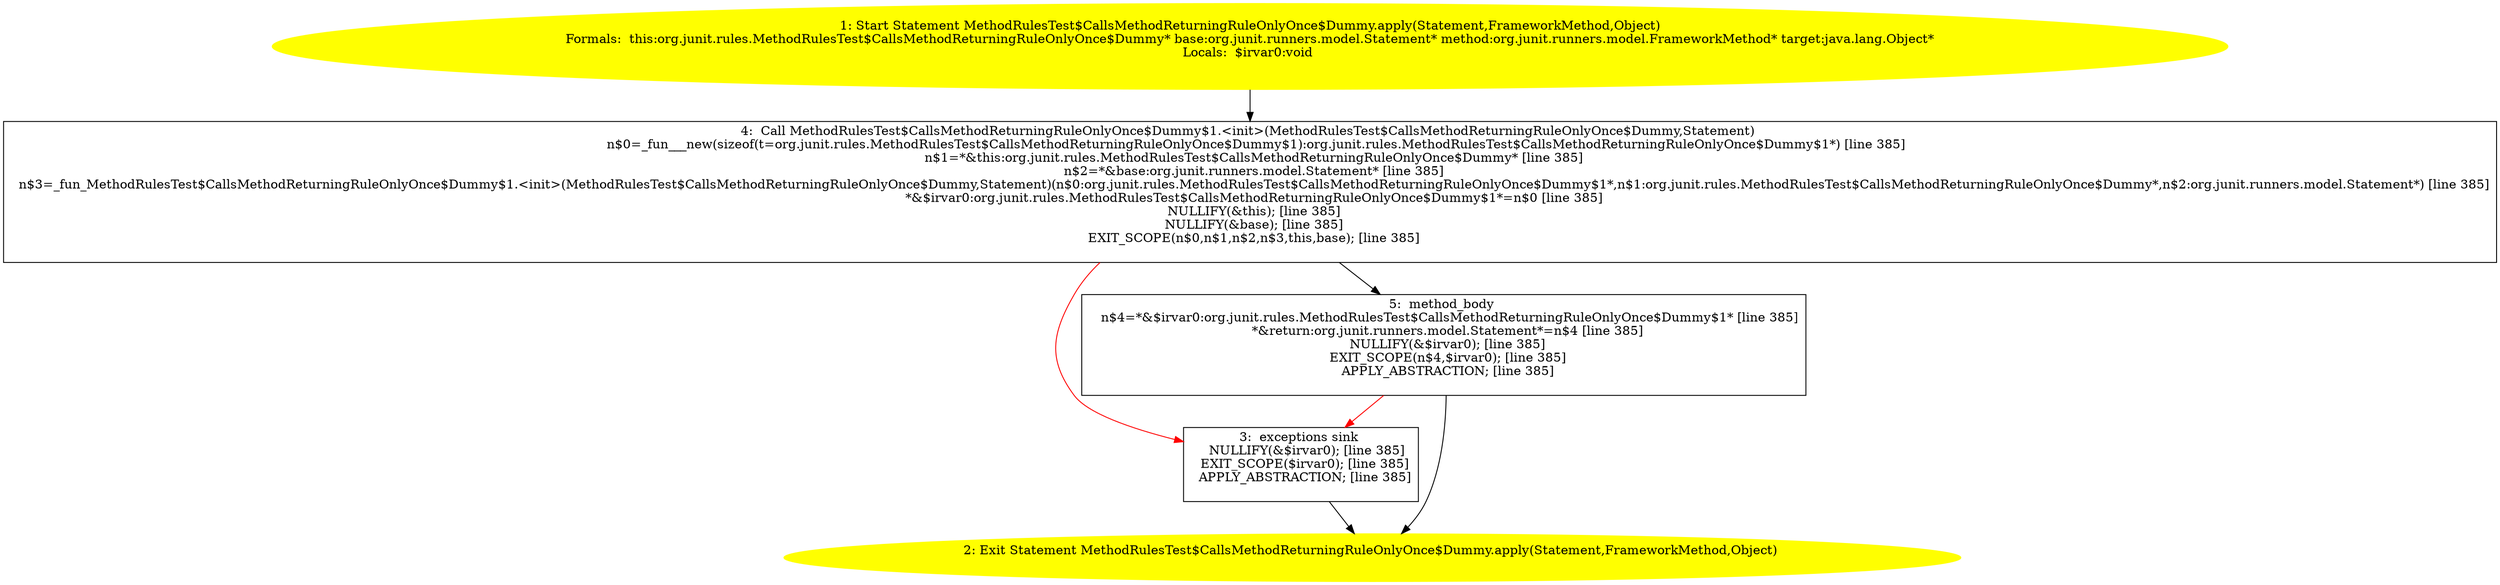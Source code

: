 /* @generated */
digraph cfg {
"org.junit.rules.MethodRulesTest$CallsMethodReturningRuleOnlyOnce$Dummy.apply(org.junit.runners.model.362fa36736e7ca8803aaa0a75fe54f5e_1" [label="1: Start Statement MethodRulesTest$CallsMethodReturningRuleOnlyOnce$Dummy.apply(Statement,FrameworkMethod,Object)\nFormals:  this:org.junit.rules.MethodRulesTest$CallsMethodReturningRuleOnlyOnce$Dummy* base:org.junit.runners.model.Statement* method:org.junit.runners.model.FrameworkMethod* target:java.lang.Object*\nLocals:  $irvar0:void \n  " color=yellow style=filled]
	

	 "org.junit.rules.MethodRulesTest$CallsMethodReturningRuleOnlyOnce$Dummy.apply(org.junit.runners.model.362fa36736e7ca8803aaa0a75fe54f5e_1" -> "org.junit.rules.MethodRulesTest$CallsMethodReturningRuleOnlyOnce$Dummy.apply(org.junit.runners.model.362fa36736e7ca8803aaa0a75fe54f5e_4" ;
"org.junit.rules.MethodRulesTest$CallsMethodReturningRuleOnlyOnce$Dummy.apply(org.junit.runners.model.362fa36736e7ca8803aaa0a75fe54f5e_2" [label="2: Exit Statement MethodRulesTest$CallsMethodReturningRuleOnlyOnce$Dummy.apply(Statement,FrameworkMethod,Object) \n  " color=yellow style=filled]
	

"org.junit.rules.MethodRulesTest$CallsMethodReturningRuleOnlyOnce$Dummy.apply(org.junit.runners.model.362fa36736e7ca8803aaa0a75fe54f5e_3" [label="3:  exceptions sink \n   NULLIFY(&$irvar0); [line 385]\n  EXIT_SCOPE($irvar0); [line 385]\n  APPLY_ABSTRACTION; [line 385]\n " shape="box"]
	

	 "org.junit.rules.MethodRulesTest$CallsMethodReturningRuleOnlyOnce$Dummy.apply(org.junit.runners.model.362fa36736e7ca8803aaa0a75fe54f5e_3" -> "org.junit.rules.MethodRulesTest$CallsMethodReturningRuleOnlyOnce$Dummy.apply(org.junit.runners.model.362fa36736e7ca8803aaa0a75fe54f5e_2" ;
"org.junit.rules.MethodRulesTest$CallsMethodReturningRuleOnlyOnce$Dummy.apply(org.junit.runners.model.362fa36736e7ca8803aaa0a75fe54f5e_4" [label="4:  Call MethodRulesTest$CallsMethodReturningRuleOnlyOnce$Dummy$1.<init>(MethodRulesTest$CallsMethodReturningRuleOnlyOnce$Dummy,Statement) \n   n$0=_fun___new(sizeof(t=org.junit.rules.MethodRulesTest$CallsMethodReturningRuleOnlyOnce$Dummy$1):org.junit.rules.MethodRulesTest$CallsMethodReturningRuleOnlyOnce$Dummy$1*) [line 385]\n  n$1=*&this:org.junit.rules.MethodRulesTest$CallsMethodReturningRuleOnlyOnce$Dummy* [line 385]\n  n$2=*&base:org.junit.runners.model.Statement* [line 385]\n  n$3=_fun_MethodRulesTest$CallsMethodReturningRuleOnlyOnce$Dummy$1.<init>(MethodRulesTest$CallsMethodReturningRuleOnlyOnce$Dummy,Statement)(n$0:org.junit.rules.MethodRulesTest$CallsMethodReturningRuleOnlyOnce$Dummy$1*,n$1:org.junit.rules.MethodRulesTest$CallsMethodReturningRuleOnlyOnce$Dummy*,n$2:org.junit.runners.model.Statement*) [line 385]\n  *&$irvar0:org.junit.rules.MethodRulesTest$CallsMethodReturningRuleOnlyOnce$Dummy$1*=n$0 [line 385]\n  NULLIFY(&this); [line 385]\n  NULLIFY(&base); [line 385]\n  EXIT_SCOPE(n$0,n$1,n$2,n$3,this,base); [line 385]\n " shape="box"]
	

	 "org.junit.rules.MethodRulesTest$CallsMethodReturningRuleOnlyOnce$Dummy.apply(org.junit.runners.model.362fa36736e7ca8803aaa0a75fe54f5e_4" -> "org.junit.rules.MethodRulesTest$CallsMethodReturningRuleOnlyOnce$Dummy.apply(org.junit.runners.model.362fa36736e7ca8803aaa0a75fe54f5e_5" ;
	 "org.junit.rules.MethodRulesTest$CallsMethodReturningRuleOnlyOnce$Dummy.apply(org.junit.runners.model.362fa36736e7ca8803aaa0a75fe54f5e_4" -> "org.junit.rules.MethodRulesTest$CallsMethodReturningRuleOnlyOnce$Dummy.apply(org.junit.runners.model.362fa36736e7ca8803aaa0a75fe54f5e_3" [color="red" ];
"org.junit.rules.MethodRulesTest$CallsMethodReturningRuleOnlyOnce$Dummy.apply(org.junit.runners.model.362fa36736e7ca8803aaa0a75fe54f5e_5" [label="5:  method_body \n   n$4=*&$irvar0:org.junit.rules.MethodRulesTest$CallsMethodReturningRuleOnlyOnce$Dummy$1* [line 385]\n  *&return:org.junit.runners.model.Statement*=n$4 [line 385]\n  NULLIFY(&$irvar0); [line 385]\n  EXIT_SCOPE(n$4,$irvar0); [line 385]\n  APPLY_ABSTRACTION; [line 385]\n " shape="box"]
	

	 "org.junit.rules.MethodRulesTest$CallsMethodReturningRuleOnlyOnce$Dummy.apply(org.junit.runners.model.362fa36736e7ca8803aaa0a75fe54f5e_5" -> "org.junit.rules.MethodRulesTest$CallsMethodReturningRuleOnlyOnce$Dummy.apply(org.junit.runners.model.362fa36736e7ca8803aaa0a75fe54f5e_2" ;
	 "org.junit.rules.MethodRulesTest$CallsMethodReturningRuleOnlyOnce$Dummy.apply(org.junit.runners.model.362fa36736e7ca8803aaa0a75fe54f5e_5" -> "org.junit.rules.MethodRulesTest$CallsMethodReturningRuleOnlyOnce$Dummy.apply(org.junit.runners.model.362fa36736e7ca8803aaa0a75fe54f5e_3" [color="red" ];
}
